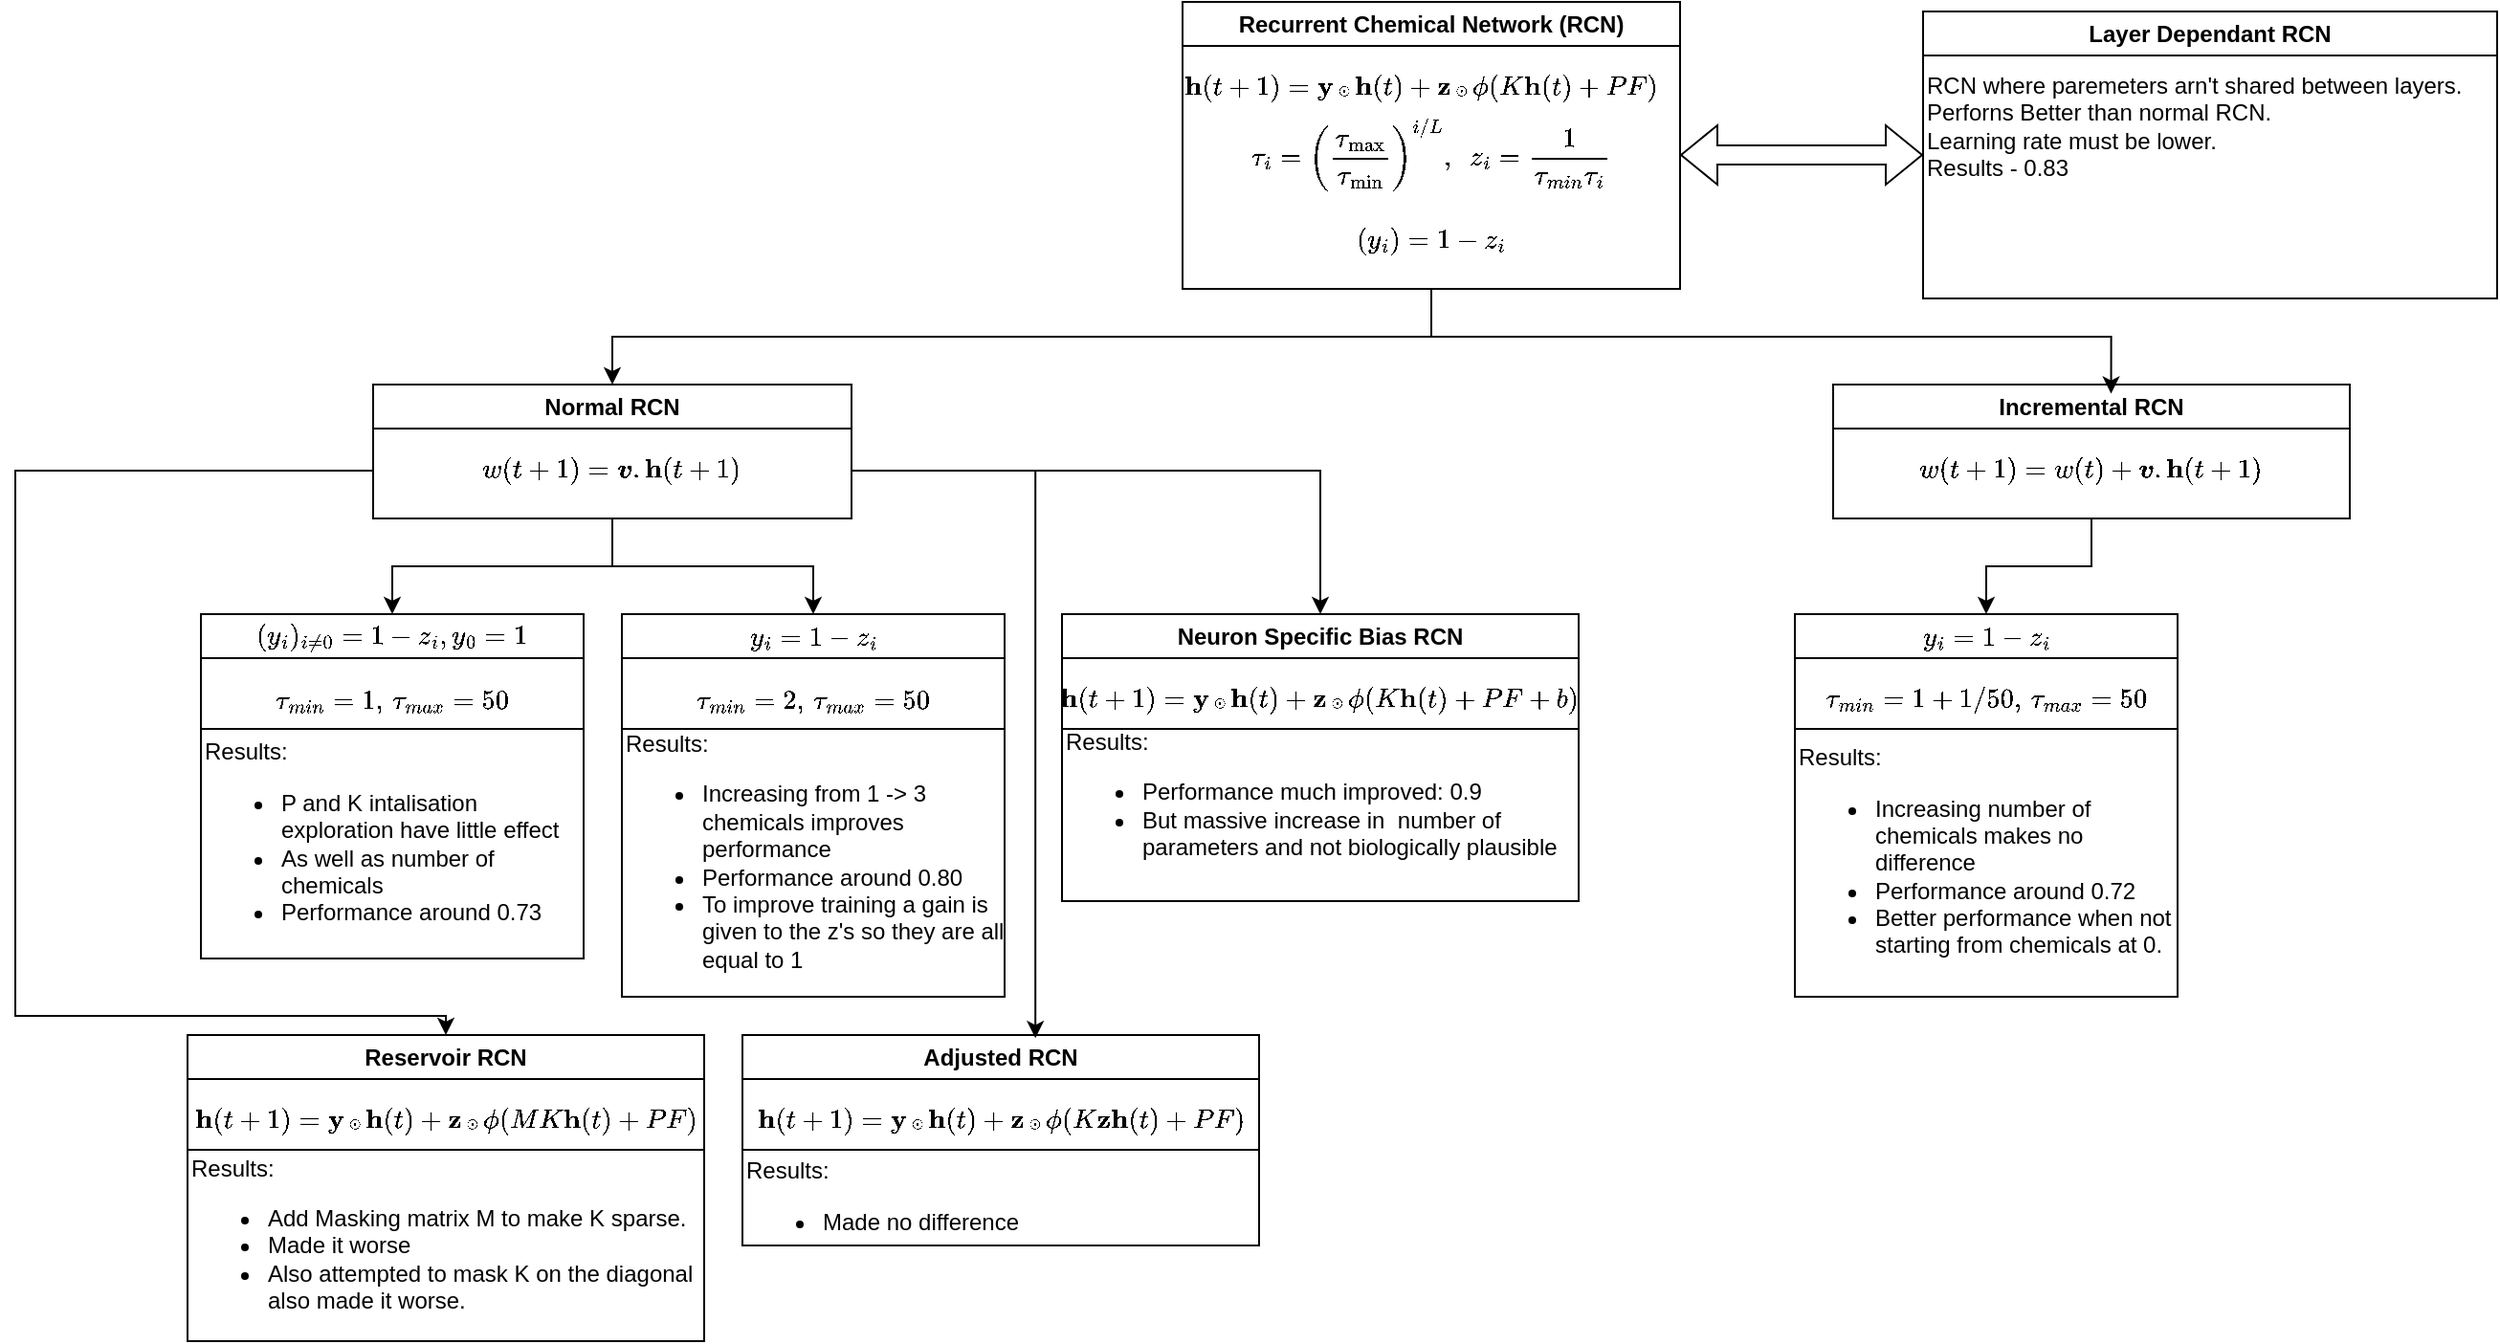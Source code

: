<mxfile version="26.0.13">
  <diagram id="C5RBs43oDa-KdzZeNtuy" name="Page-1">
    <mxGraphModel dx="2327" dy="2010" grid="1" gridSize="10" guides="1" tooltips="1" connect="1" arrows="1" fold="1" page="1" pageScale="1" pageWidth="827" pageHeight="1169" math="1" shadow="0">
      <root>
        <mxCell id="WIyWlLk6GJQsqaUBKTNV-0" />
        <mxCell id="WIyWlLk6GJQsqaUBKTNV-1" parent="WIyWlLk6GJQsqaUBKTNV-0" />
        <mxCell id="ujOE6NxIJt3HFnxXJlrD-3" style="edgeStyle=orthogonalEdgeStyle;rounded=0;orthogonalLoop=1;jettySize=auto;html=1;exitX=0.5;exitY=1;exitDx=0;exitDy=0;entryX=0.5;entryY=0;entryDx=0;entryDy=0;" parent="WIyWlLk6GJQsqaUBKTNV-1" source="ujOE6NxIJt3HFnxXJlrD-9" target="ujOE6NxIJt3HFnxXJlrD-5" edge="1">
          <mxGeometry relative="1" as="geometry">
            <mxPoint x="340" y="180" as="sourcePoint" />
            <mxPoint x="220" y="240" as="targetPoint" />
          </mxGeometry>
        </mxCell>
        <mxCell id="ujOE6NxIJt3HFnxXJlrD-18" style="edgeStyle=orthogonalEdgeStyle;rounded=0;orthogonalLoop=1;jettySize=auto;html=1;exitX=0.5;exitY=1;exitDx=0;exitDy=0;" parent="WIyWlLk6GJQsqaUBKTNV-1" source="ujOE6NxIJt3HFnxXJlrD-5" target="ujOE6NxIJt3HFnxXJlrD-15" edge="1">
          <mxGeometry relative="1" as="geometry" />
        </mxCell>
        <mxCell id="ujOE6NxIJt3HFnxXJlrD-27" style="edgeStyle=orthogonalEdgeStyle;rounded=0;orthogonalLoop=1;jettySize=auto;html=1;exitX=0.5;exitY=1;exitDx=0;exitDy=0;entryX=0.5;entryY=0;entryDx=0;entryDy=0;" parent="WIyWlLk6GJQsqaUBKTNV-1" source="ujOE6NxIJt3HFnxXJlrD-5" target="ujOE6NxIJt3HFnxXJlrD-25" edge="1">
          <mxGeometry relative="1" as="geometry" />
        </mxCell>
        <mxCell id="ujOE6NxIJt3HFnxXJlrD-5" value="Normal RCN" style="swimlane;whiteSpace=wrap;html=1;" parent="WIyWlLk6GJQsqaUBKTNV-1" vertex="1">
          <mxGeometry x="-183" y="180" width="250" height="70" as="geometry" />
        </mxCell>
        <mxCell id="ujOE6NxIJt3HFnxXJlrD-10" value="$$w(t+1) = \boldsymbol{v} . \mathbf{h}(t+1)$$" style="text;html=1;align=center;verticalAlign=middle;whiteSpace=wrap;rounded=0;" parent="ujOE6NxIJt3HFnxXJlrD-5" vertex="1">
          <mxGeometry y="30" width="250" height="30" as="geometry" />
        </mxCell>
        <mxCell id="ujOE6NxIJt3HFnxXJlrD-9" value="Recurrent Chemical Network (RCN)" style="swimlane;whiteSpace=wrap;html=1;" parent="WIyWlLk6GJQsqaUBKTNV-1" vertex="1">
          <mxGeometry x="240" y="-20" width="260" height="150" as="geometry" />
        </mxCell>
        <mxCell id="ujOE6NxIJt3HFnxXJlrD-8" value="$$\mathbf{h}(t+1) = \mathbf{y}&amp;nbsp;{\, {\scriptscriptstyle \odot}\, } \mathbf{h}(t) + \mathbf{z}{\, {\scriptscriptstyle \odot}\, } \phi(K\mathbf{h}(t) + PF)$$" style="text;html=1;align=center;verticalAlign=middle;whiteSpace=wrap;rounded=0;" parent="ujOE6NxIJt3HFnxXJlrD-9" vertex="1">
          <mxGeometry y="30" width="250" height="30" as="geometry" />
        </mxCell>
        <mxCell id="ujOE6NxIJt3HFnxXJlrD-12" value="&lt;span style=&quot;background-color: transparent; color: light-dark(rgb(0, 0, 0), rgb(255, 255, 255));&quot;&gt;$$\tau_i = \left( {\frac{\tau_{\max}}{\tau_{\min}}} \right)^{i/L}, \, \, \, z_i = \frac{1}{\tau_{min}\tau_i}$$&lt;/span&gt;" style="text;html=1;align=center;verticalAlign=middle;whiteSpace=wrap;rounded=0;" parent="ujOE6NxIJt3HFnxXJlrD-9" vertex="1">
          <mxGeometry y="50" width="260" height="60" as="geometry" />
        </mxCell>
        <mxCell id="ujOE6NxIJt3HFnxXJlrD-13" value="$$(y_i)= 1 - z_i$$" style="text;html=1;align=center;verticalAlign=middle;whiteSpace=wrap;rounded=0;" parent="ujOE6NxIJt3HFnxXJlrD-9" vertex="1">
          <mxGeometry x="45" y="110" width="170" height="30" as="geometry" />
        </mxCell>
        <mxCell id="ujOE6NxIJt3HFnxXJlrD-15" value="&lt;span style=&quot;font-weight: 400;&quot;&gt;$$(y_i)_{i \ne 0} = 1 - z_i, y_0 = 1$$&lt;/span&gt;" style="swimlane;whiteSpace=wrap;html=1;" parent="WIyWlLk6GJQsqaUBKTNV-1" vertex="1">
          <mxGeometry x="-273" y="300" width="200" height="180" as="geometry" />
        </mxCell>
        <mxCell id="ujOE6NxIJt3HFnxXJlrD-16" value="$$\tau_{min}=1, \, \tau_{max}=50$$" style="text;html=1;align=center;verticalAlign=middle;whiteSpace=wrap;rounded=0;" parent="ujOE6NxIJt3HFnxXJlrD-15" vertex="1">
          <mxGeometry x="30" y="30" width="140" height="30" as="geometry" />
        </mxCell>
        <mxCell id="ujOE6NxIJt3HFnxXJlrD-22" value="Results:&lt;div&gt;&lt;ul&gt;&lt;li&gt;P and K intalisation exploration have little effect&lt;/li&gt;&lt;li&gt;As well as number of chemicals&lt;/li&gt;&lt;li&gt;Performance around 0.73&lt;/li&gt;&lt;/ul&gt;&lt;/div&gt;" style="text;html=1;align=left;verticalAlign=middle;whiteSpace=wrap;rounded=0;" parent="ujOE6NxIJt3HFnxXJlrD-15" vertex="1">
          <mxGeometry y="60" width="200" height="120" as="geometry" />
        </mxCell>
        <mxCell id="ujOE6NxIJt3HFnxXJlrD-32" value="" style="endArrow=none;html=1;rounded=0;exitX=0;exitY=0;exitDx=0;exitDy=0;entryX=1;entryY=0;entryDx=0;entryDy=0;" parent="ujOE6NxIJt3HFnxXJlrD-15" source="ujOE6NxIJt3HFnxXJlrD-22" target="ujOE6NxIJt3HFnxXJlrD-22" edge="1">
          <mxGeometry width="50" height="50" relative="1" as="geometry">
            <mxPoint x="340" y="-60" as="sourcePoint" />
            <mxPoint x="390" y="-110" as="targetPoint" />
          </mxGeometry>
        </mxCell>
        <mxCell id="ujOE6NxIJt3HFnxXJlrD-25" value="&lt;span style=&quot;font-weight: 400;&quot;&gt;$$y_i= 1 - z_i$$&lt;/span&gt;" style="swimlane;whiteSpace=wrap;html=1;" parent="WIyWlLk6GJQsqaUBKTNV-1" vertex="1">
          <mxGeometry x="-53" y="300" width="200" height="200" as="geometry" />
        </mxCell>
        <mxCell id="ujOE6NxIJt3HFnxXJlrD-26" value="$$\tau_{min}=2, \, \tau_{max}=50$$" style="text;html=1;align=center;verticalAlign=middle;whiteSpace=wrap;rounded=0;" parent="ujOE6NxIJt3HFnxXJlrD-25" vertex="1">
          <mxGeometry x="30" y="30" width="140" height="30" as="geometry" />
        </mxCell>
        <mxCell id="ujOE6NxIJt3HFnxXJlrD-29" value="Results:&lt;div&gt;&lt;ul&gt;&lt;li&gt;Increasing from 1 -&amp;gt; 3 chemicals improves performance&lt;/li&gt;&lt;li&gt;Performance around 0.80&lt;/li&gt;&lt;li&gt;To improve training a gain is given to the z&#39;s so they are all equal to 1&lt;/li&gt;&lt;/ul&gt;&lt;/div&gt;" style="text;html=1;align=left;verticalAlign=middle;whiteSpace=wrap;rounded=0;" parent="ujOE6NxIJt3HFnxXJlrD-25" vertex="1">
          <mxGeometry y="60" width="200" height="140" as="geometry" />
        </mxCell>
        <mxCell id="ujOE6NxIJt3HFnxXJlrD-55" value="" style="endArrow=none;html=1;rounded=0;exitX=0;exitY=0;exitDx=0;exitDy=0;entryX=1;entryY=0;entryDx=0;entryDy=0;" parent="ujOE6NxIJt3HFnxXJlrD-25" source="ujOE6NxIJt3HFnxXJlrD-29" target="ujOE6NxIJt3HFnxXJlrD-29" edge="1">
          <mxGeometry width="50" height="50" relative="1" as="geometry">
            <mxPoint x="563" y="50" as="sourcePoint" />
            <mxPoint x="203" y="60" as="targetPoint" />
          </mxGeometry>
        </mxCell>
        <mxCell id="ujOE6NxIJt3HFnxXJlrD-33" value="Neuron Specific Bias RCN" style="swimlane;whiteSpace=wrap;html=1;" parent="WIyWlLk6GJQsqaUBKTNV-1" vertex="1">
          <mxGeometry x="177" y="300" width="270" height="150" as="geometry" />
        </mxCell>
        <mxCell id="ujOE6NxIJt3HFnxXJlrD-34" value="$$\mathbf{h}(t+1) = \mathbf{y}&amp;nbsp;{\, {\scriptscriptstyle \odot}\, } \mathbf{h}(t) + \mathbf{z}{\, {\scriptscriptstyle \odot}\, } \phi(K\mathbf{h}(t) + PF +b)$$" style="text;html=1;align=center;verticalAlign=middle;whiteSpace=wrap;rounded=0;" parent="ujOE6NxIJt3HFnxXJlrD-33" vertex="1">
          <mxGeometry y="30" width="270" height="30" as="geometry" />
        </mxCell>
        <mxCell id="ujOE6NxIJt3HFnxXJlrD-36" value="" style="endArrow=none;html=1;rounded=0;exitX=0;exitY=1;exitDx=0;exitDy=0;entryX=1;entryY=1;entryDx=0;entryDy=0;" parent="ujOE6NxIJt3HFnxXJlrD-33" source="ujOE6NxIJt3HFnxXJlrD-34" target="ujOE6NxIJt3HFnxXJlrD-34" edge="1">
          <mxGeometry width="50" height="50" relative="1" as="geometry">
            <mxPoint x="-110" y="-60" as="sourcePoint" />
            <mxPoint x="-60" y="-110" as="targetPoint" />
          </mxGeometry>
        </mxCell>
        <mxCell id="ujOE6NxIJt3HFnxXJlrD-37" value="Results:&lt;div&gt;&lt;ul&gt;&lt;li&gt;Performance much improved: 0.9&lt;/li&gt;&lt;li&gt;But massive increase in&amp;nbsp; number of parameters and not biologically plausible&lt;/li&gt;&lt;/ul&gt;&lt;/div&gt;" style="text;html=1;align=left;verticalAlign=middle;whiteSpace=wrap;rounded=0;" parent="ujOE6NxIJt3HFnxXJlrD-33" vertex="1">
          <mxGeometry y="60" width="270" height="80" as="geometry" />
        </mxCell>
        <mxCell id="ujOE6NxIJt3HFnxXJlrD-35" style="edgeStyle=orthogonalEdgeStyle;rounded=0;orthogonalLoop=1;jettySize=auto;html=1;exitX=1;exitY=0.5;exitDx=0;exitDy=0;entryX=0.5;entryY=0;entryDx=0;entryDy=0;" parent="WIyWlLk6GJQsqaUBKTNV-1" source="ujOE6NxIJt3HFnxXJlrD-10" target="ujOE6NxIJt3HFnxXJlrD-33" edge="1">
          <mxGeometry relative="1" as="geometry" />
        </mxCell>
        <mxCell id="ujOE6NxIJt3HFnxXJlrD-39" value="Reservoir RCN" style="swimlane;whiteSpace=wrap;html=1;" parent="WIyWlLk6GJQsqaUBKTNV-1" vertex="1">
          <mxGeometry x="-280" y="520" width="270" height="160" as="geometry" />
        </mxCell>
        <mxCell id="ujOE6NxIJt3HFnxXJlrD-40" value="&lt;br&gt;&lt;span style=&quot;color: rgb(0, 0, 0); font-family: Helvetica; font-size: 12px; font-style: normal; font-variant-ligatures: normal; font-variant-caps: normal; font-weight: 400; letter-spacing: normal; orphans: 2; text-align: center; text-indent: 0px; text-transform: none; widows: 2; word-spacing: 0px; -webkit-text-stroke-width: 0px; white-space: normal; background-color: rgb(251, 251, 251); text-decoration-thickness: initial; text-decoration-style: initial; text-decoration-color: initial; float: none; display: inline !important;&quot;&gt;$$\mathbf{h}(t+1) = \mathbf{y}&amp;nbsp;{\, {\scriptscriptstyle \odot}\, } \mathbf{h}(t) + \mathbf{z}{\, {\scriptscriptstyle \odot}\, } \phi(MK\mathbf{h}(t) + PF)$$&lt;/span&gt;&lt;div&gt;&lt;br/&gt;&lt;/div&gt;" style="text;html=1;align=center;verticalAlign=middle;whiteSpace=wrap;rounded=0;" parent="ujOE6NxIJt3HFnxXJlrD-39" vertex="1">
          <mxGeometry x="5" y="25" width="260" height="40" as="geometry" />
        </mxCell>
        <mxCell id="ujOE6NxIJt3HFnxXJlrD-42" value="Results:&lt;div&gt;&lt;ul&gt;&lt;li&gt;Add Masking matrix M to make K sparse.&lt;/li&gt;&lt;li&gt;Made it worse&lt;/li&gt;&lt;li&gt;Also attempted to mask K on the diagonal also made it worse.&lt;/li&gt;&lt;/ul&gt;&lt;/div&gt;" style="text;html=1;align=left;verticalAlign=middle;whiteSpace=wrap;rounded=0;" parent="ujOE6NxIJt3HFnxXJlrD-39" vertex="1">
          <mxGeometry y="60" width="270" height="100" as="geometry" />
        </mxCell>
        <mxCell id="ujOE6NxIJt3HFnxXJlrD-41" value="" style="endArrow=none;html=1;rounded=0;" parent="WIyWlLk6GJQsqaUBKTNV-1" edge="1">
          <mxGeometry width="50" height="50" relative="1" as="geometry">
            <mxPoint x="-10" y="580" as="sourcePoint" />
            <mxPoint x="-280" y="580" as="targetPoint" />
          </mxGeometry>
        </mxCell>
        <mxCell id="ujOE6NxIJt3HFnxXJlrD-43" style="edgeStyle=orthogonalEdgeStyle;rounded=0;orthogonalLoop=1;jettySize=auto;html=1;exitX=0;exitY=0.5;exitDx=0;exitDy=0;entryX=0.5;entryY=0;entryDx=0;entryDy=0;" parent="WIyWlLk6GJQsqaUBKTNV-1" source="ujOE6NxIJt3HFnxXJlrD-10" target="ujOE6NxIJt3HFnxXJlrD-39" edge="1">
          <mxGeometry relative="1" as="geometry">
            <mxPoint x="-310" y="530" as="targetPoint" />
            <Array as="points">
              <mxPoint x="-370" y="225" />
              <mxPoint x="-370" y="510" />
            </Array>
          </mxGeometry>
        </mxCell>
        <mxCell id="ujOE6NxIJt3HFnxXJlrD-44" value="Adjusted RCN" style="swimlane;whiteSpace=wrap;html=1;" parent="WIyWlLk6GJQsqaUBKTNV-1" vertex="1">
          <mxGeometry x="10" y="520" width="270" height="110" as="geometry" />
        </mxCell>
        <mxCell id="ujOE6NxIJt3HFnxXJlrD-45" value="$$\mathbf{h}(t+1) = \mathbf{y}&amp;nbsp;{\, {\scriptscriptstyle \odot}\, } \mathbf{h}(t) + \mathbf{z}{\, {\scriptscriptstyle \odot}\, } \phi(K\mathbf{z}\mathbf{h}(t) + PF)$$" style="text;html=1;align=center;verticalAlign=middle;whiteSpace=wrap;rounded=0;" parent="ujOE6NxIJt3HFnxXJlrD-44" vertex="1">
          <mxGeometry x="10" y="30" width="250" height="30" as="geometry" />
        </mxCell>
        <mxCell id="ujOE6NxIJt3HFnxXJlrD-47" value="Results:&lt;div&gt;&lt;ul&gt;&lt;li&gt;Made no difference&lt;/li&gt;&lt;/ul&gt;&lt;/div&gt;" style="text;html=1;align=left;verticalAlign=middle;whiteSpace=wrap;rounded=0;" parent="ujOE6NxIJt3HFnxXJlrD-44" vertex="1">
          <mxGeometry y="60" width="270" height="60" as="geometry" />
        </mxCell>
        <mxCell id="ujOE6NxIJt3HFnxXJlrD-46" value="" style="endArrow=none;html=1;rounded=0;" parent="WIyWlLk6GJQsqaUBKTNV-1" edge="1">
          <mxGeometry width="50" height="50" relative="1" as="geometry">
            <mxPoint x="280" y="580" as="sourcePoint" />
            <mxPoint x="10" y="580" as="targetPoint" />
          </mxGeometry>
        </mxCell>
        <mxCell id="ujOE6NxIJt3HFnxXJlrD-48" style="edgeStyle=orthogonalEdgeStyle;rounded=0;orthogonalLoop=1;jettySize=auto;html=1;exitX=1;exitY=0.5;exitDx=0;exitDy=0;entryX=0.567;entryY=0.015;entryDx=0;entryDy=0;entryPerimeter=0;" parent="WIyWlLk6GJQsqaUBKTNV-1" source="ujOE6NxIJt3HFnxXJlrD-10" target="ujOE6NxIJt3HFnxXJlrD-44" edge="1">
          <mxGeometry relative="1" as="geometry" />
        </mxCell>
        <mxCell id="ujOE6NxIJt3HFnxXJlrD-60" style="edgeStyle=orthogonalEdgeStyle;rounded=0;orthogonalLoop=1;jettySize=auto;html=1;exitX=0.5;exitY=1;exitDx=0;exitDy=0;entryX=0.5;entryY=0;entryDx=0;entryDy=0;" parent="WIyWlLk6GJQsqaUBKTNV-1" source="ujOE6NxIJt3HFnxXJlrD-50" target="ujOE6NxIJt3HFnxXJlrD-56" edge="1">
          <mxGeometry relative="1" as="geometry" />
        </mxCell>
        <mxCell id="ujOE6NxIJt3HFnxXJlrD-50" value="Incremental RCN" style="swimlane;whiteSpace=wrap;html=1;" parent="WIyWlLk6GJQsqaUBKTNV-1" vertex="1">
          <mxGeometry x="580" y="180" width="270" height="70" as="geometry" />
        </mxCell>
        <mxCell id="ujOE6NxIJt3HFnxXJlrD-52" value="$$w(t+1) = w(t) + \boldsymbol{v} . \mathbf{h}(t+1)$$" style="text;html=1;align=center;verticalAlign=middle;whiteSpace=wrap;rounded=0;" parent="ujOE6NxIJt3HFnxXJlrD-50" vertex="1">
          <mxGeometry x="10" y="30" width="250" height="30" as="geometry" />
        </mxCell>
        <mxCell id="ujOE6NxIJt3HFnxXJlrD-54" style="edgeStyle=orthogonalEdgeStyle;rounded=0;orthogonalLoop=1;jettySize=auto;html=1;exitX=0.5;exitY=1;exitDx=0;exitDy=0;entryX=0.538;entryY=0.068;entryDx=0;entryDy=0;entryPerimeter=0;" parent="WIyWlLk6GJQsqaUBKTNV-1" source="ujOE6NxIJt3HFnxXJlrD-9" target="ujOE6NxIJt3HFnxXJlrD-50" edge="1">
          <mxGeometry relative="1" as="geometry" />
        </mxCell>
        <mxCell id="ujOE6NxIJt3HFnxXJlrD-56" value="&lt;span style=&quot;font-weight: 400;&quot;&gt;$$y_i= 1 - z_i$$&lt;/span&gt;" style="swimlane;whiteSpace=wrap;html=1;" parent="WIyWlLk6GJQsqaUBKTNV-1" vertex="1">
          <mxGeometry x="560" y="300" width="200" height="200" as="geometry" />
        </mxCell>
        <mxCell id="ujOE6NxIJt3HFnxXJlrD-57" value="$$\tau_{min}=1+1/50, \, \tau_{max}=50$$" style="text;html=1;align=center;verticalAlign=middle;whiteSpace=wrap;rounded=0;" parent="ujOE6NxIJt3HFnxXJlrD-56" vertex="1">
          <mxGeometry x="30" y="30" width="140" height="30" as="geometry" />
        </mxCell>
        <mxCell id="ujOE6NxIJt3HFnxXJlrD-58" value="Results:&lt;div&gt;&lt;ul&gt;&lt;li&gt;Increasing number of chemicals makes no difference&lt;/li&gt;&lt;li&gt;Performance around 0.72&lt;/li&gt;&lt;li&gt;Better performance when not starting from chemicals at 0.&lt;/li&gt;&lt;/ul&gt;&lt;/div&gt;" style="text;html=1;align=left;verticalAlign=middle;whiteSpace=wrap;rounded=0;" parent="ujOE6NxIJt3HFnxXJlrD-56" vertex="1">
          <mxGeometry y="60" width="200" height="140" as="geometry" />
        </mxCell>
        <mxCell id="ujOE6NxIJt3HFnxXJlrD-59" value="" style="endArrow=none;html=1;rounded=0;exitX=0;exitY=0;exitDx=0;exitDy=0;entryX=1;entryY=0;entryDx=0;entryDy=0;" parent="ujOE6NxIJt3HFnxXJlrD-56" source="ujOE6NxIJt3HFnxXJlrD-58" target="ujOE6NxIJt3HFnxXJlrD-58" edge="1">
          <mxGeometry width="50" height="50" relative="1" as="geometry">
            <mxPoint x="563" y="50" as="sourcePoint" />
            <mxPoint x="203" y="60" as="targetPoint" />
          </mxGeometry>
        </mxCell>
        <mxCell id="wQmdciBCwplBzr9jTdbN-2" value="Layer Dependant RCN" style="swimlane;whiteSpace=wrap;html=1;" vertex="1" parent="WIyWlLk6GJQsqaUBKTNV-1">
          <mxGeometry x="627" y="-15" width="300" height="150" as="geometry" />
        </mxCell>
        <mxCell id="wQmdciBCwplBzr9jTdbN-5" value="&lt;div&gt;&lt;span style=&quot;background-color: transparent; color: light-dark(rgb(0, 0, 0), rgb(255, 255, 255));&quot;&gt;RCN where paremeters arn&#39;t shared between layers.&lt;/span&gt;&lt;/div&gt;&lt;div&gt;&lt;span style=&quot;background-color: transparent; color: light-dark(rgb(0, 0, 0), rgb(255, 255, 255));&quot;&gt;Perforns Better than normal RCN.&lt;/span&gt;&lt;/div&gt;&lt;div&gt;Learning rate must be lower.&lt;/div&gt;&lt;div&gt;Results - 0.83&lt;/div&gt;" style="text;html=1;align=left;verticalAlign=middle;resizable=0;points=[];autosize=1;strokeColor=none;fillColor=none;" vertex="1" parent="wQmdciBCwplBzr9jTdbN-2">
          <mxGeometry y="25" width="300" height="70" as="geometry" />
        </mxCell>
        <mxCell id="wQmdciBCwplBzr9jTdbN-3" value="" style="shape=flexArrow;endArrow=classic;startArrow=classic;html=1;rounded=0;entryX=0;entryY=0.5;entryDx=0;entryDy=0;exitX=1;exitY=0.5;exitDx=0;exitDy=0;" edge="1" parent="WIyWlLk6GJQsqaUBKTNV-1" source="ujOE6NxIJt3HFnxXJlrD-12" target="wQmdciBCwplBzr9jTdbN-2">
          <mxGeometry width="100" height="100" relative="1" as="geometry">
            <mxPoint x="290" y="410" as="sourcePoint" />
            <mxPoint x="390" y="310" as="targetPoint" />
          </mxGeometry>
        </mxCell>
      </root>
    </mxGraphModel>
  </diagram>
</mxfile>
